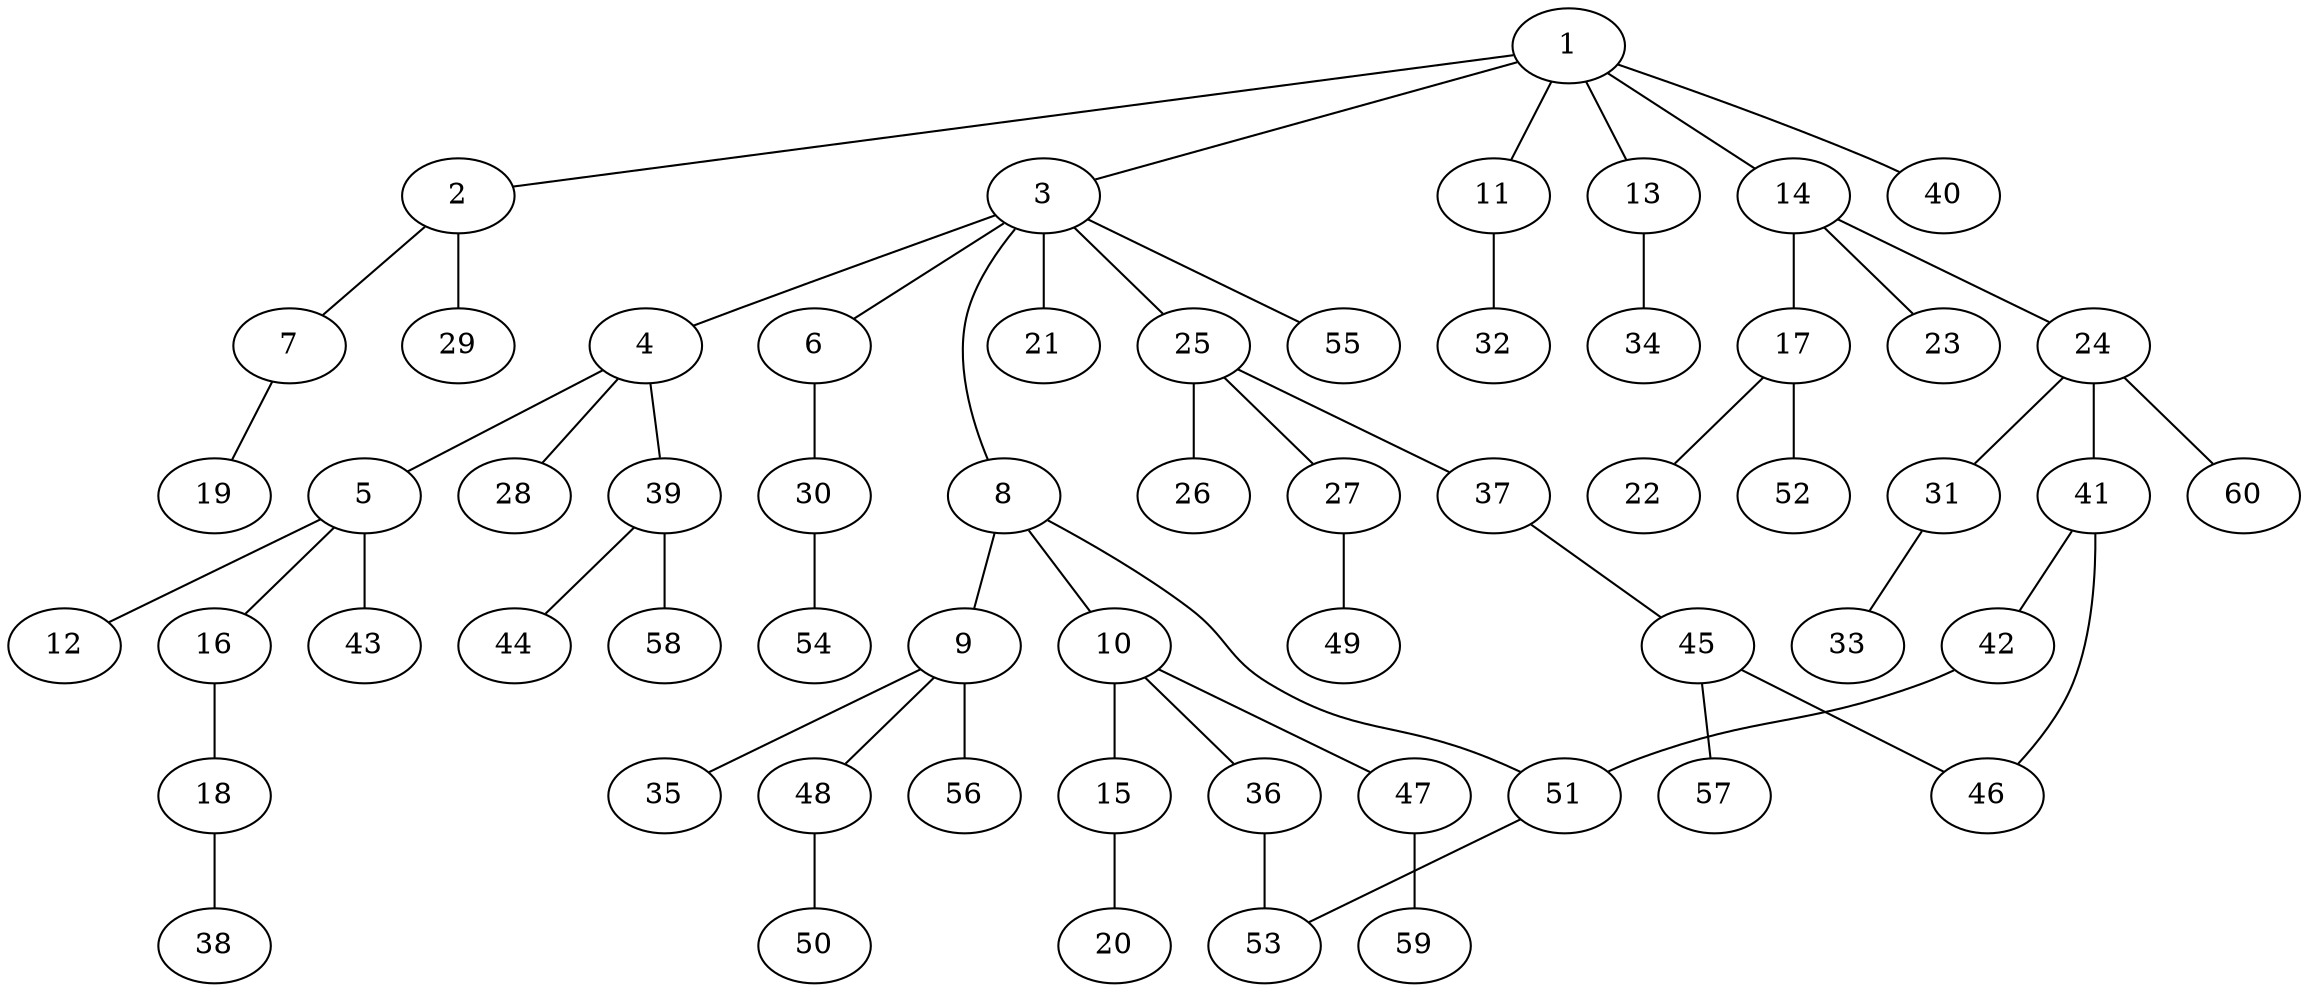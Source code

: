 graph graphname {1--2
1--3
1--11
1--13
1--14
1--40
2--7
2--29
3--4
3--6
3--8
3--21
3--25
3--55
4--5
4--28
4--39
5--12
5--16
5--43
6--30
7--19
8--9
8--10
8--51
9--35
9--48
9--56
10--15
10--36
10--47
11--32
13--34
14--17
14--23
14--24
15--20
16--18
17--22
17--52
18--38
24--31
24--41
24--60
25--26
25--27
25--37
27--49
30--54
31--33
36--53
37--45
39--44
39--58
41--42
41--46
42--51
45--46
45--57
47--59
48--50
51--53
}